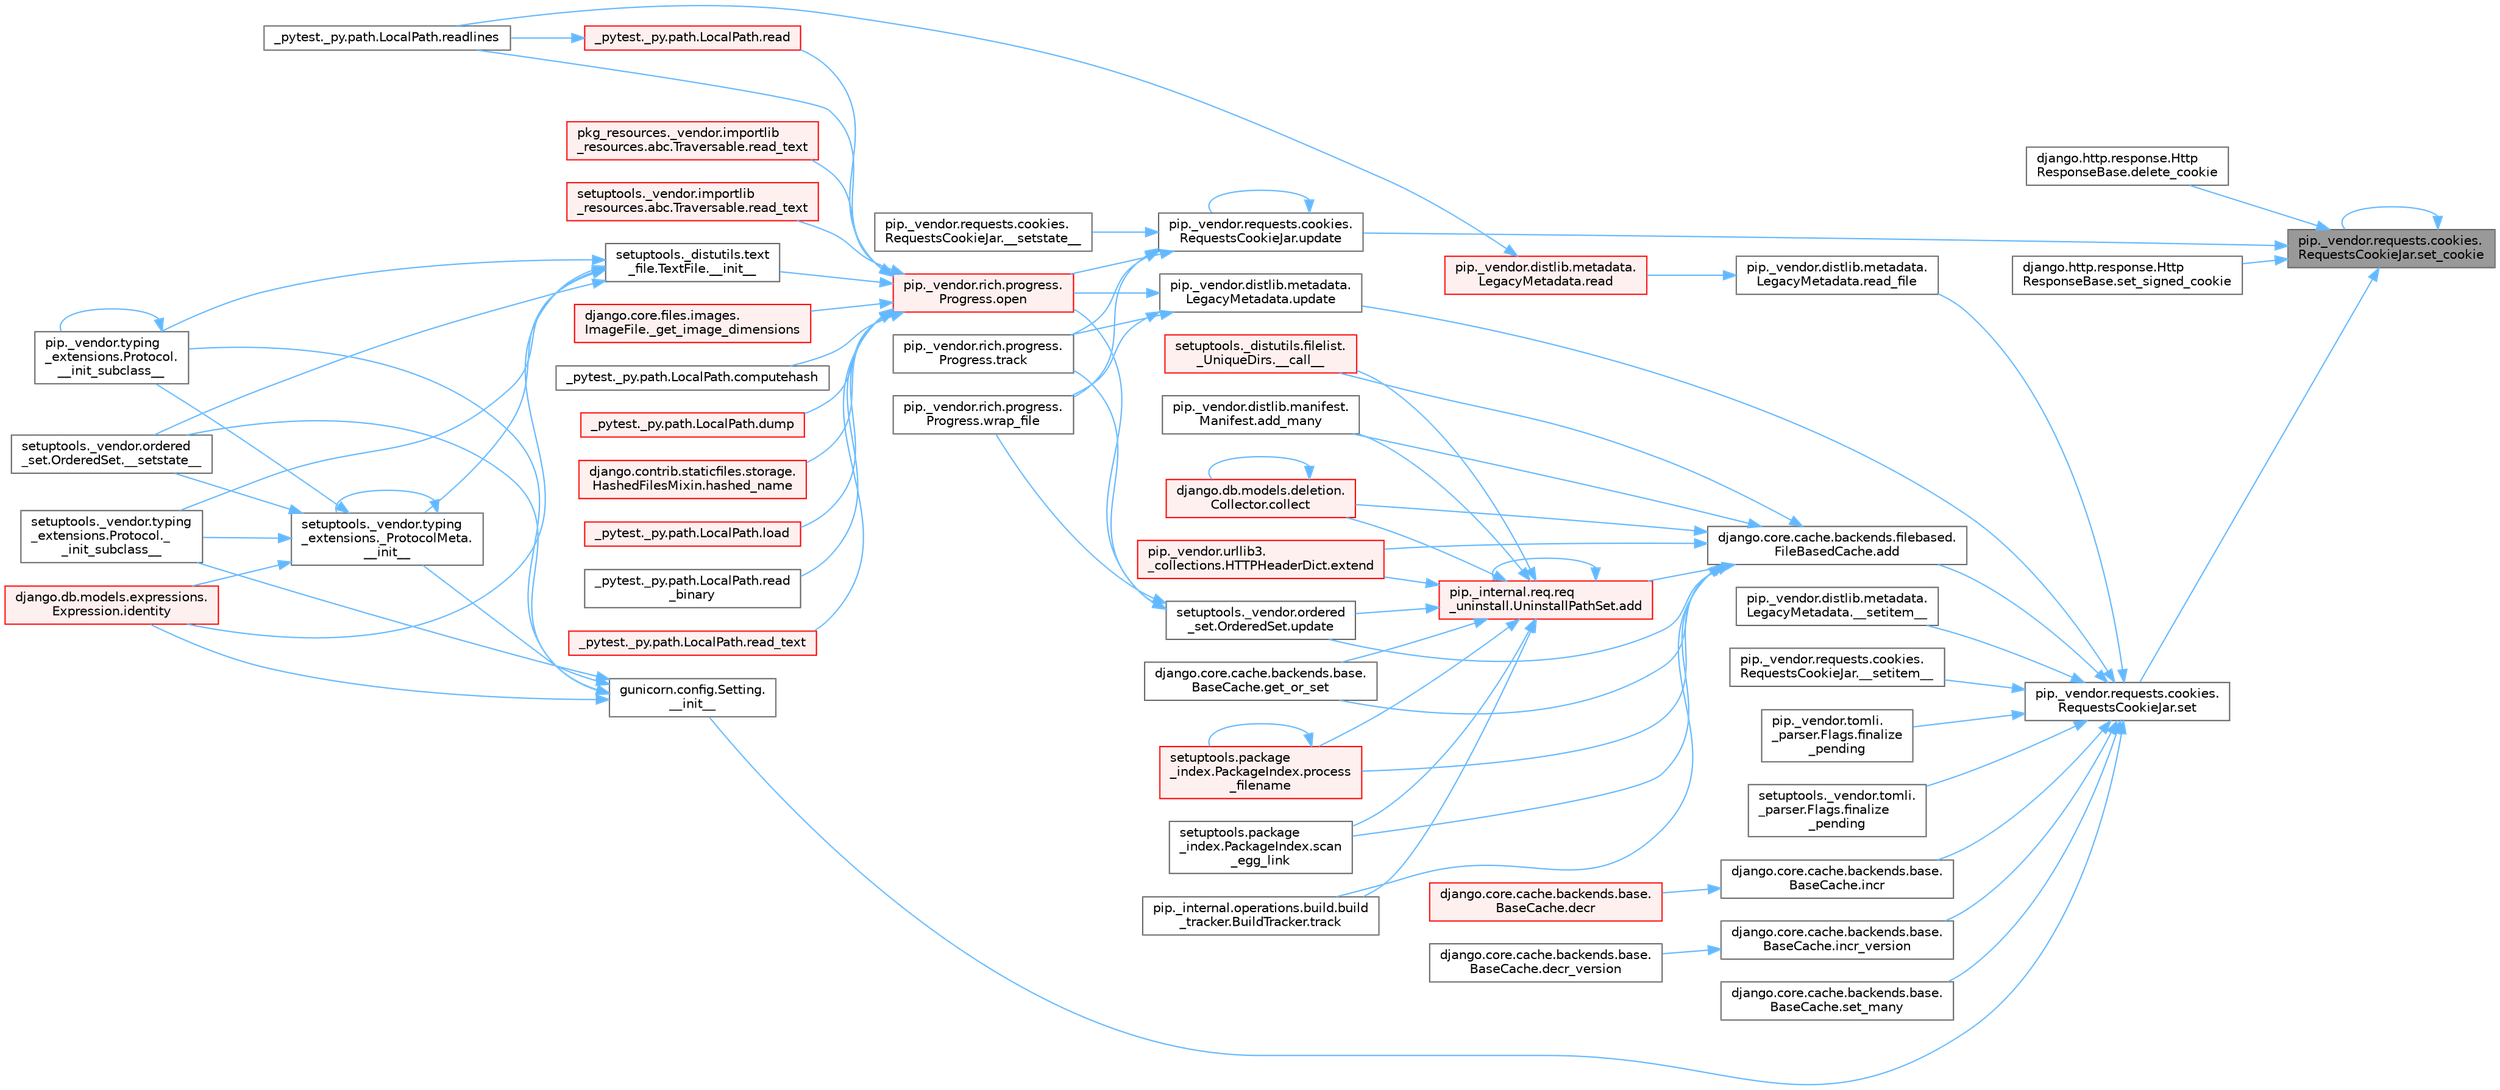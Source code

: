 digraph "pip._vendor.requests.cookies.RequestsCookieJar.set_cookie"
{
 // LATEX_PDF_SIZE
  bgcolor="transparent";
  edge [fontname=Helvetica,fontsize=10,labelfontname=Helvetica,labelfontsize=10];
  node [fontname=Helvetica,fontsize=10,shape=box,height=0.2,width=0.4];
  rankdir="RL";
  Node1 [id="Node000001",label="pip._vendor.requests.cookies.\lRequestsCookieJar.set_cookie",height=0.2,width=0.4,color="gray40", fillcolor="grey60", style="filled", fontcolor="black",tooltip=" "];
  Node1 -> Node2 [id="edge1_Node000001_Node000002",dir="back",color="steelblue1",style="solid",tooltip=" "];
  Node2 [id="Node000002",label="django.http.response.Http\lResponseBase.delete_cookie",height=0.2,width=0.4,color="grey40", fillcolor="white", style="filled",URL="$classdjango_1_1http_1_1response_1_1_http_response_base.html#a0bb5065dcd099d134d230a1f8b3e3409",tooltip=" "];
  Node1 -> Node3 [id="edge2_Node000001_Node000003",dir="back",color="steelblue1",style="solid",tooltip=" "];
  Node3 [id="Node000003",label="pip._vendor.requests.cookies.\lRequestsCookieJar.set",height=0.2,width=0.4,color="grey40", fillcolor="white", style="filled",URL="$classpip_1_1__vendor_1_1requests_1_1cookies_1_1_requests_cookie_jar.html#a32aa4a31d973c50479967378446e2b1e",tooltip=" "];
  Node3 -> Node4 [id="edge3_Node000003_Node000004",dir="back",color="steelblue1",style="solid",tooltip=" "];
  Node4 [id="Node000004",label="gunicorn.config.Setting.\l__init__",height=0.2,width=0.4,color="grey40", fillcolor="white", style="filled",URL="$classgunicorn_1_1config_1_1_setting.html#aca1cb2d38bdd9b92194f85913daaaa53",tooltip=" "];
  Node4 -> Node5 [id="edge4_Node000004_Node000005",dir="back",color="steelblue1",style="solid",tooltip=" "];
  Node5 [id="Node000005",label="setuptools._vendor.typing\l_extensions._ProtocolMeta.\l__init__",height=0.2,width=0.4,color="grey40", fillcolor="white", style="filled",URL="$classsetuptools_1_1__vendor_1_1typing__extensions_1_1___protocol_meta.html#a7bbaff8ac6d19534b46bca363ee0b43a",tooltip=" "];
  Node5 -> Node5 [id="edge5_Node000005_Node000005",dir="back",color="steelblue1",style="solid",tooltip=" "];
  Node5 -> Node6 [id="edge6_Node000005_Node000006",dir="back",color="steelblue1",style="solid",tooltip=" "];
  Node6 [id="Node000006",label="pip._vendor.typing\l_extensions.Protocol.\l__init_subclass__",height=0.2,width=0.4,color="grey40", fillcolor="white", style="filled",URL="$classpip_1_1__vendor_1_1typing__extensions_1_1_protocol.html#a2916efc86cebb8aba6deb7fd30b33988",tooltip=" "];
  Node6 -> Node6 [id="edge7_Node000006_Node000006",dir="back",color="steelblue1",style="solid",tooltip=" "];
  Node5 -> Node7 [id="edge8_Node000005_Node000007",dir="back",color="steelblue1",style="solid",tooltip=" "];
  Node7 [id="Node000007",label="setuptools._vendor.typing\l_extensions.Protocol._\l_init_subclass__",height=0.2,width=0.4,color="grey40", fillcolor="white", style="filled",URL="$classsetuptools_1_1__vendor_1_1typing__extensions_1_1_protocol.html#ac6cbebc092a4724ab3704c5334059874",tooltip=" "];
  Node5 -> Node8 [id="edge9_Node000005_Node000008",dir="back",color="steelblue1",style="solid",tooltip=" "];
  Node8 [id="Node000008",label="setuptools._vendor.ordered\l_set.OrderedSet.__setstate__",height=0.2,width=0.4,color="grey40", fillcolor="white", style="filled",URL="$classsetuptools_1_1__vendor_1_1ordered__set_1_1_ordered_set.html#aa7f7de9d987829525d06db565fe1b4a1",tooltip=" "];
  Node5 -> Node9 [id="edge10_Node000005_Node000009",dir="back",color="steelblue1",style="solid",tooltip=" "];
  Node9 [id="Node000009",label="django.db.models.expressions.\lExpression.identity",height=0.2,width=0.4,color="red", fillcolor="#FFF0F0", style="filled",URL="$classdjango_1_1db_1_1models_1_1expressions_1_1_expression.html#a10048810b5eb8641acf3bc150731b925",tooltip=" "];
  Node4 -> Node6 [id="edge11_Node000004_Node000006",dir="back",color="steelblue1",style="solid",tooltip=" "];
  Node4 -> Node7 [id="edge12_Node000004_Node000007",dir="back",color="steelblue1",style="solid",tooltip=" "];
  Node4 -> Node8 [id="edge13_Node000004_Node000008",dir="back",color="steelblue1",style="solid",tooltip=" "];
  Node4 -> Node9 [id="edge14_Node000004_Node000009",dir="back",color="steelblue1",style="solid",tooltip=" "];
  Node3 -> Node36 [id="edge15_Node000003_Node000036",dir="back",color="steelblue1",style="solid",tooltip=" "];
  Node36 [id="Node000036",label="pip._vendor.distlib.metadata.\lLegacyMetadata.__setitem__",height=0.2,width=0.4,color="grey40", fillcolor="white", style="filled",URL="$classpip_1_1__vendor_1_1distlib_1_1metadata_1_1_legacy_metadata.html#ab82e88a698ec57bd9f8ac873948a3802",tooltip=" "];
  Node3 -> Node37 [id="edge16_Node000003_Node000037",dir="back",color="steelblue1",style="solid",tooltip=" "];
  Node37 [id="Node000037",label="pip._vendor.requests.cookies.\lRequestsCookieJar.__setitem__",height=0.2,width=0.4,color="grey40", fillcolor="white", style="filled",URL="$classpip_1_1__vendor_1_1requests_1_1cookies_1_1_requests_cookie_jar.html#a795f42fede709c520cc7c2452cdceeb9",tooltip=" "];
  Node3 -> Node38 [id="edge17_Node000003_Node000038",dir="back",color="steelblue1",style="solid",tooltip=" "];
  Node38 [id="Node000038",label="django.core.cache.backends.filebased.\lFileBasedCache.add",height=0.2,width=0.4,color="grey40", fillcolor="white", style="filled",URL="$classdjango_1_1core_1_1cache_1_1backends_1_1filebased_1_1_file_based_cache.html#a2f380fb404bde29c82c6169465ee1391",tooltip=" "];
  Node38 -> Node39 [id="edge18_Node000038_Node000039",dir="back",color="steelblue1",style="solid",tooltip=" "];
  Node39 [id="Node000039",label="setuptools._distutils.filelist.\l_UniqueDirs.__call__",height=0.2,width=0.4,color="red", fillcolor="#FFF0F0", style="filled",URL="$classsetuptools_1_1__distutils_1_1filelist_1_1___unique_dirs.html#ae93f93be227a359a5acb33f43588be38",tooltip=" "];
  Node38 -> Node42 [id="edge19_Node000038_Node000042",dir="back",color="steelblue1",style="solid",tooltip=" "];
  Node42 [id="Node000042",label="pip._internal.req.req\l_uninstall.UninstallPathSet.add",height=0.2,width=0.4,color="red", fillcolor="#FFF0F0", style="filled",URL="$classpip_1_1__internal_1_1req_1_1req__uninstall_1_1_uninstall_path_set.html#ad34a919f45b9c89e6b0d59ec0d24ba4c",tooltip=" "];
  Node42 -> Node39 [id="edge20_Node000042_Node000039",dir="back",color="steelblue1",style="solid",tooltip=" "];
  Node42 -> Node42 [id="edge21_Node000042_Node000042",dir="back",color="steelblue1",style="solid",tooltip=" "];
  Node42 -> Node43 [id="edge22_Node000042_Node000043",dir="back",color="steelblue1",style="solid",tooltip=" "];
  Node43 [id="Node000043",label="pip._vendor.distlib.manifest.\lManifest.add_many",height=0.2,width=0.4,color="grey40", fillcolor="white", style="filled",URL="$classpip_1_1__vendor_1_1distlib_1_1manifest_1_1_manifest.html#aedd3a1430fdbbc656b0c203b798ad944",tooltip=" "];
  Node42 -> Node45 [id="edge23_Node000042_Node000045",dir="back",color="steelblue1",style="solid",tooltip=" "];
  Node45 [id="Node000045",label="django.db.models.deletion.\lCollector.collect",height=0.2,width=0.4,color="red", fillcolor="#FFF0F0", style="filled",URL="$classdjango_1_1db_1_1models_1_1deletion_1_1_collector.html#ae6d2a061dcb129755a51ced6ab45edad",tooltip=" "];
  Node45 -> Node45 [id="edge24_Node000045_Node000045",dir="back",color="steelblue1",style="solid",tooltip=" "];
  Node42 -> Node274 [id="edge25_Node000042_Node000274",dir="back",color="steelblue1",style="solid",tooltip=" "];
  Node274 [id="Node000274",label="pip._vendor.urllib3.\l_collections.HTTPHeaderDict.extend",height=0.2,width=0.4,color="red", fillcolor="#FFF0F0", style="filled",URL="$classpip_1_1__vendor_1_1urllib3_1_1__collections_1_1_h_t_t_p_header_dict.html#a2e1d7729c6ade1c90e37914063295d1f",tooltip=" "];
  Node42 -> Node754 [id="edge26_Node000042_Node000754",dir="back",color="steelblue1",style="solid",tooltip=" "];
  Node754 [id="Node000754",label="django.core.cache.backends.base.\lBaseCache.get_or_set",height=0.2,width=0.4,color="grey40", fillcolor="white", style="filled",URL="$classdjango_1_1core_1_1cache_1_1backends_1_1base_1_1_base_cache.html#ac478d532b4c2b74987f49ff8291e5343",tooltip=" "];
  Node42 -> Node755 [id="edge27_Node000042_Node000755",dir="back",color="steelblue1",style="solid",tooltip=" "];
  Node755 [id="Node000755",label="setuptools.package\l_index.PackageIndex.process\l_filename",height=0.2,width=0.4,color="red", fillcolor="#FFF0F0", style="filled",URL="$classsetuptools_1_1package__index_1_1_package_index.html#ab04da07ff3d457892f53ca1e671514cc",tooltip=" "];
  Node755 -> Node755 [id="edge28_Node000755_Node000755",dir="back",color="steelblue1",style="solid",tooltip=" "];
  Node42 -> Node764 [id="edge29_Node000042_Node000764",dir="back",color="steelblue1",style="solid",tooltip=" "];
  Node764 [id="Node000764",label="setuptools.package\l_index.PackageIndex.scan\l_egg_link",height=0.2,width=0.4,color="grey40", fillcolor="white", style="filled",URL="$classsetuptools_1_1package__index_1_1_package_index.html#a96dd6026fe8fc64412e12229e6188bc6",tooltip=" "];
  Node42 -> Node765 [id="edge30_Node000042_Node000765",dir="back",color="steelblue1",style="solid",tooltip=" "];
  Node765 [id="Node000765",label="pip._internal.operations.build.build\l_tracker.BuildTracker.track",height=0.2,width=0.4,color="grey40", fillcolor="white", style="filled",URL="$classpip_1_1__internal_1_1operations_1_1build_1_1build__tracker_1_1_build_tracker.html#a394d42a69664a5949488bfdfa79a8a1d",tooltip=" "];
  Node42 -> Node766 [id="edge31_Node000042_Node000766",dir="back",color="steelblue1",style="solid",tooltip=" "];
  Node766 [id="Node000766",label="setuptools._vendor.ordered\l_set.OrderedSet.update",height=0.2,width=0.4,color="grey40", fillcolor="white", style="filled",URL="$classsetuptools_1_1__vendor_1_1ordered__set_1_1_ordered_set.html#ad65452f0c741c86dce23bcba0a55c04e",tooltip=" "];
  Node766 -> Node97 [id="edge32_Node000766_Node000097",dir="back",color="steelblue1",style="solid",tooltip=" "];
  Node97 [id="Node000097",label="pip._vendor.rich.progress.\lProgress.open",height=0.2,width=0.4,color="red", fillcolor="#FFF0F0", style="filled",URL="$classpip_1_1__vendor_1_1rich_1_1progress_1_1_progress.html#a204bface9fc63d04e72844b751bcd8e3",tooltip=" "];
  Node97 -> Node98 [id="edge33_Node000097_Node000098",dir="back",color="steelblue1",style="solid",tooltip=" "];
  Node98 [id="Node000098",label="setuptools._distutils.text\l_file.TextFile.__init__",height=0.2,width=0.4,color="grey40", fillcolor="white", style="filled",URL="$classsetuptools_1_1__distutils_1_1text__file_1_1_text_file.html#aeb26f34e394b4e658295391382cc8813",tooltip=" "];
  Node98 -> Node5 [id="edge34_Node000098_Node000005",dir="back",color="steelblue1",style="solid",tooltip=" "];
  Node98 -> Node6 [id="edge35_Node000098_Node000006",dir="back",color="steelblue1",style="solid",tooltip=" "];
  Node98 -> Node7 [id="edge36_Node000098_Node000007",dir="back",color="steelblue1",style="solid",tooltip=" "];
  Node98 -> Node8 [id="edge37_Node000098_Node000008",dir="back",color="steelblue1",style="solid",tooltip=" "];
  Node98 -> Node9 [id="edge38_Node000098_Node000009",dir="back",color="steelblue1",style="solid",tooltip=" "];
  Node97 -> Node99 [id="edge39_Node000097_Node000099",dir="back",color="steelblue1",style="solid",tooltip=" "];
  Node99 [id="Node000099",label="django.core.files.images.\lImageFile._get_image_dimensions",height=0.2,width=0.4,color="red", fillcolor="#FFF0F0", style="filled",URL="$classdjango_1_1core_1_1files_1_1images_1_1_image_file.html#a2832e2235f63c851f4652a4ea59ec924",tooltip=" "];
  Node97 -> Node836 [id="edge40_Node000097_Node000836",dir="back",color="steelblue1",style="solid",tooltip=" "];
  Node836 [id="Node000836",label="_pytest._py.path.LocalPath.computehash",height=0.2,width=0.4,color="grey40", fillcolor="white", style="filled",URL="$class__pytest_1_1__py_1_1path_1_1_local_path.html#aa82d067bed26e6655d315d858254160b",tooltip=" "];
  Node97 -> Node837 [id="edge41_Node000097_Node000837",dir="back",color="steelblue1",style="solid",tooltip=" "];
  Node837 [id="Node000837",label="_pytest._py.path.LocalPath.dump",height=0.2,width=0.4,color="red", fillcolor="#FFF0F0", style="filled",URL="$class__pytest_1_1__py_1_1path_1_1_local_path.html#a2f45e7b54f2823ed6746a19107ae68b4",tooltip=" "];
  Node97 -> Node595 [id="edge42_Node000097_Node000595",dir="back",color="steelblue1",style="solid",tooltip=" "];
  Node595 [id="Node000595",label="django.contrib.staticfiles.storage.\lHashedFilesMixin.hashed_name",height=0.2,width=0.4,color="red", fillcolor="#FFF0F0", style="filled",URL="$classdjango_1_1contrib_1_1staticfiles_1_1storage_1_1_hashed_files_mixin.html#aa30283e5d1a2177cf975b44ae95e45e4",tooltip=" "];
  Node97 -> Node839 [id="edge43_Node000097_Node000839",dir="back",color="steelblue1",style="solid",tooltip=" "];
  Node839 [id="Node000839",label="_pytest._py.path.LocalPath.load",height=0.2,width=0.4,color="red", fillcolor="#FFF0F0", style="filled",URL="$class__pytest_1_1__py_1_1path_1_1_local_path.html#a284b118886fe9a033c146647826faf72",tooltip=" "];
  Node97 -> Node840 [id="edge44_Node000097_Node000840",dir="back",color="steelblue1",style="solid",tooltip=" "];
  Node840 [id="Node000840",label="_pytest._py.path.LocalPath.read",height=0.2,width=0.4,color="red", fillcolor="#FFF0F0", style="filled",URL="$class__pytest_1_1__py_1_1path_1_1_local_path.html#a8640b65f715ce8a258379deb78a68fd8",tooltip=" "];
  Node840 -> Node1110 [id="edge45_Node000840_Node001110",dir="back",color="steelblue1",style="solid",tooltip=" "];
  Node1110 [id="Node001110",label="_pytest._py.path.LocalPath.readlines",height=0.2,width=0.4,color="grey40", fillcolor="white", style="filled",URL="$class__pytest_1_1__py_1_1path_1_1_local_path.html#ab4ae86092b85919c6d43e793d049c3b3",tooltip=" "];
  Node97 -> Node876 [id="edge46_Node000097_Node000876",dir="back",color="steelblue1",style="solid",tooltip=" "];
  Node876 [id="Node000876",label="_pytest._py.path.LocalPath.read\l_binary",height=0.2,width=0.4,color="grey40", fillcolor="white", style="filled",URL="$class__pytest_1_1__py_1_1path_1_1_local_path.html#adc47986c47c70f2b5889b85af157cd59",tooltip=" "];
  Node97 -> Node877 [id="edge47_Node000097_Node000877",dir="back",color="steelblue1",style="solid",tooltip=" "];
  Node877 [id="Node000877",label="_pytest._py.path.LocalPath.read_text",height=0.2,width=0.4,color="red", fillcolor="#FFF0F0", style="filled",URL="$class__pytest_1_1__py_1_1path_1_1_local_path.html#aea3efa14b998c32e27f6604263858398",tooltip=" "];
  Node97 -> Node1134 [id="edge48_Node000097_Node001134",dir="back",color="steelblue1",style="solid",tooltip=" "];
  Node1134 [id="Node001134",label="pkg_resources._vendor.importlib\l_resources.abc.Traversable.read_text",height=0.2,width=0.4,color="red", fillcolor="#FFF0F0", style="filled",URL="$classpkg__resources_1_1__vendor_1_1importlib__resources_1_1abc_1_1_traversable.html#a2fa0982edeea4b5f1a38953c1d81f10b",tooltip=" "];
  Node97 -> Node1384 [id="edge49_Node000097_Node001384",dir="back",color="steelblue1",style="solid",tooltip=" "];
  Node1384 [id="Node001384",label="setuptools._vendor.importlib\l_resources.abc.Traversable.read_text",height=0.2,width=0.4,color="red", fillcolor="#FFF0F0", style="filled",URL="$classsetuptools_1_1__vendor_1_1importlib__resources_1_1abc_1_1_traversable.html#aee408e70fdcc58915b97b67f3dd981a3",tooltip=" "];
  Node97 -> Node1110 [id="edge50_Node000097_Node001110",dir="back",color="steelblue1",style="solid",tooltip=" "];
  Node766 -> Node578 [id="edge51_Node000766_Node000578",dir="back",color="steelblue1",style="solid",tooltip=" "];
  Node578 [id="Node000578",label="pip._vendor.rich.progress.\lProgress.track",height=0.2,width=0.4,color="grey40", fillcolor="white", style="filled",URL="$classpip_1_1__vendor_1_1rich_1_1progress_1_1_progress.html#aee9ea5592b98f74ebb5acb76bc499601",tooltip=" "];
  Node766 -> Node579 [id="edge52_Node000766_Node000579",dir="back",color="steelblue1",style="solid",tooltip=" "];
  Node579 [id="Node000579",label="pip._vendor.rich.progress.\lProgress.wrap_file",height=0.2,width=0.4,color="grey40", fillcolor="white", style="filled",URL="$classpip_1_1__vendor_1_1rich_1_1progress_1_1_progress.html#a53efbf901b66a0000b6d3fd0c53250be",tooltip=" "];
  Node38 -> Node43 [id="edge53_Node000038_Node000043",dir="back",color="steelblue1",style="solid",tooltip=" "];
  Node38 -> Node45 [id="edge54_Node000038_Node000045",dir="back",color="steelblue1",style="solid",tooltip=" "];
  Node38 -> Node274 [id="edge55_Node000038_Node000274",dir="back",color="steelblue1",style="solid",tooltip=" "];
  Node38 -> Node754 [id="edge56_Node000038_Node000754",dir="back",color="steelblue1",style="solid",tooltip=" "];
  Node38 -> Node755 [id="edge57_Node000038_Node000755",dir="back",color="steelblue1",style="solid",tooltip=" "];
  Node38 -> Node764 [id="edge58_Node000038_Node000764",dir="back",color="steelblue1",style="solid",tooltip=" "];
  Node38 -> Node765 [id="edge59_Node000038_Node000765",dir="back",color="steelblue1",style="solid",tooltip=" "];
  Node38 -> Node766 [id="edge60_Node000038_Node000766",dir="back",color="steelblue1",style="solid",tooltip=" "];
  Node3 -> Node788 [id="edge61_Node000003_Node000788",dir="back",color="steelblue1",style="solid",tooltip=" "];
  Node788 [id="Node000788",label="pip._vendor.tomli.\l_parser.Flags.finalize\l_pending",height=0.2,width=0.4,color="grey40", fillcolor="white", style="filled",URL="$classpip_1_1__vendor_1_1tomli_1_1__parser_1_1_flags.html#a1930c0bd50ceafa1db786d83b8cccd4a",tooltip=" "];
  Node3 -> Node789 [id="edge62_Node000003_Node000789",dir="back",color="steelblue1",style="solid",tooltip=" "];
  Node789 [id="Node000789",label="setuptools._vendor.tomli.\l_parser.Flags.finalize\l_pending",height=0.2,width=0.4,color="grey40", fillcolor="white", style="filled",URL="$classsetuptools_1_1__vendor_1_1tomli_1_1__parser_1_1_flags.html#a5d7c62898586672de935990ed6f4a7e1",tooltip=" "];
  Node3 -> Node790 [id="edge63_Node000003_Node000790",dir="back",color="steelblue1",style="solid",tooltip=" "];
  Node790 [id="Node000790",label="django.core.cache.backends.base.\lBaseCache.incr",height=0.2,width=0.4,color="grey40", fillcolor="white", style="filled",URL="$classdjango_1_1core_1_1cache_1_1backends_1_1base_1_1_base_cache.html#ab502f06a18e16d3d1495fdf1dca28831",tooltip=" "];
  Node790 -> Node791 [id="edge64_Node000790_Node000791",dir="back",color="steelblue1",style="solid",tooltip=" "];
  Node791 [id="Node000791",label="django.core.cache.backends.base.\lBaseCache.decr",height=0.2,width=0.4,color="red", fillcolor="#FFF0F0", style="filled",URL="$classdjango_1_1core_1_1cache_1_1backends_1_1base_1_1_base_cache.html#abf791b174fbbbaf6694afb37b9f5d8c5",tooltip=" "];
  Node3 -> Node318 [id="edge65_Node000003_Node000318",dir="back",color="steelblue1",style="solid",tooltip=" "];
  Node318 [id="Node000318",label="django.core.cache.backends.base.\lBaseCache.incr_version",height=0.2,width=0.4,color="grey40", fillcolor="white", style="filled",URL="$classdjango_1_1core_1_1cache_1_1backends_1_1base_1_1_base_cache.html#a3ac7d74ffcfca67e2afee86ecf858b34",tooltip=" "];
  Node318 -> Node319 [id="edge66_Node000318_Node000319",dir="back",color="steelblue1",style="solid",tooltip=" "];
  Node319 [id="Node000319",label="django.core.cache.backends.base.\lBaseCache.decr_version",height=0.2,width=0.4,color="grey40", fillcolor="white", style="filled",URL="$classdjango_1_1core_1_1cache_1_1backends_1_1base_1_1_base_cache.html#a26e7d5f60e8c6180922a5ece9fca51ef",tooltip=" "];
  Node3 -> Node793 [id="edge67_Node000003_Node000793",dir="back",color="steelblue1",style="solid",tooltip=" "];
  Node793 [id="Node000793",label="pip._vendor.distlib.metadata.\lLegacyMetadata.read_file",height=0.2,width=0.4,color="grey40", fillcolor="white", style="filled",URL="$classpip_1_1__vendor_1_1distlib_1_1metadata_1_1_legacy_metadata.html#ab45a644b4204b8e049a9584d0be7193e",tooltip=" "];
  Node793 -> Node794 [id="edge68_Node000793_Node000794",dir="back",color="steelblue1",style="solid",tooltip=" "];
  Node794 [id="Node000794",label="pip._vendor.distlib.metadata.\lLegacyMetadata.read",height=0.2,width=0.4,color="red", fillcolor="#FFF0F0", style="filled",URL="$classpip_1_1__vendor_1_1distlib_1_1metadata_1_1_legacy_metadata.html#a5473003d19554803bc6f7f4af863060f",tooltip=" "];
  Node794 -> Node1110 [id="edge69_Node000794_Node001110",dir="back",color="steelblue1",style="solid",tooltip=" "];
  Node3 -> Node1150 [id="edge70_Node000003_Node001150",dir="back",color="steelblue1",style="solid",tooltip=" "];
  Node1150 [id="Node001150",label="django.core.cache.backends.base.\lBaseCache.set_many",height=0.2,width=0.4,color="grey40", fillcolor="white", style="filled",URL="$classdjango_1_1core_1_1cache_1_1backends_1_1base_1_1_base_cache.html#a148a79bde32c256a462b4a55b1d8b659",tooltip=" "];
  Node3 -> Node1151 [id="edge71_Node000003_Node001151",dir="back",color="steelblue1",style="solid",tooltip=" "];
  Node1151 [id="Node001151",label="pip._vendor.distlib.metadata.\lLegacyMetadata.update",height=0.2,width=0.4,color="grey40", fillcolor="white", style="filled",URL="$classpip_1_1__vendor_1_1distlib_1_1metadata_1_1_legacy_metadata.html#aefa482c1aa5db626eda875a4a1941995",tooltip=" "];
  Node1151 -> Node97 [id="edge72_Node001151_Node000097",dir="back",color="steelblue1",style="solid",tooltip=" "];
  Node1151 -> Node578 [id="edge73_Node001151_Node000578",dir="back",color="steelblue1",style="solid",tooltip=" "];
  Node1151 -> Node579 [id="edge74_Node001151_Node000579",dir="back",color="steelblue1",style="solid",tooltip=" "];
  Node1 -> Node1 [id="edge75_Node000001_Node000001",dir="back",color="steelblue1",style="solid",tooltip=" "];
  Node1 -> Node3181 [id="edge76_Node000001_Node003181",dir="back",color="steelblue1",style="solid",tooltip=" "];
  Node3181 [id="Node003181",label="django.http.response.Http\lResponseBase.set_signed_cookie",height=0.2,width=0.4,color="grey40", fillcolor="white", style="filled",URL="$classdjango_1_1http_1_1response_1_1_http_response_base.html#a506ccb097b42cdc9ab0bc95ad8dfa78a",tooltip=" "];
  Node1 -> Node3182 [id="edge77_Node000001_Node003182",dir="back",color="steelblue1",style="solid",tooltip=" "];
  Node3182 [id="Node003182",label="pip._vendor.requests.cookies.\lRequestsCookieJar.update",height=0.2,width=0.4,color="grey40", fillcolor="white", style="filled",URL="$classpip_1_1__vendor_1_1requests_1_1cookies_1_1_requests_cookie_jar.html#a0da44ca158cef5ca63c06e3170864e85",tooltip=" "];
  Node3182 -> Node3183 [id="edge78_Node003182_Node003183",dir="back",color="steelblue1",style="solid",tooltip=" "];
  Node3183 [id="Node003183",label="pip._vendor.requests.cookies.\lRequestsCookieJar.__setstate__",height=0.2,width=0.4,color="grey40", fillcolor="white", style="filled",URL="$classpip_1_1__vendor_1_1requests_1_1cookies_1_1_requests_cookie_jar.html#a78fd446a07fa9f6669ec79441a9b7c64",tooltip=" "];
  Node3182 -> Node97 [id="edge79_Node003182_Node000097",dir="back",color="steelblue1",style="solid",tooltip=" "];
  Node3182 -> Node578 [id="edge80_Node003182_Node000578",dir="back",color="steelblue1",style="solid",tooltip=" "];
  Node3182 -> Node3182 [id="edge81_Node003182_Node003182",dir="back",color="steelblue1",style="solid",tooltip=" "];
  Node3182 -> Node579 [id="edge82_Node003182_Node000579",dir="back",color="steelblue1",style="solid",tooltip=" "];
}
